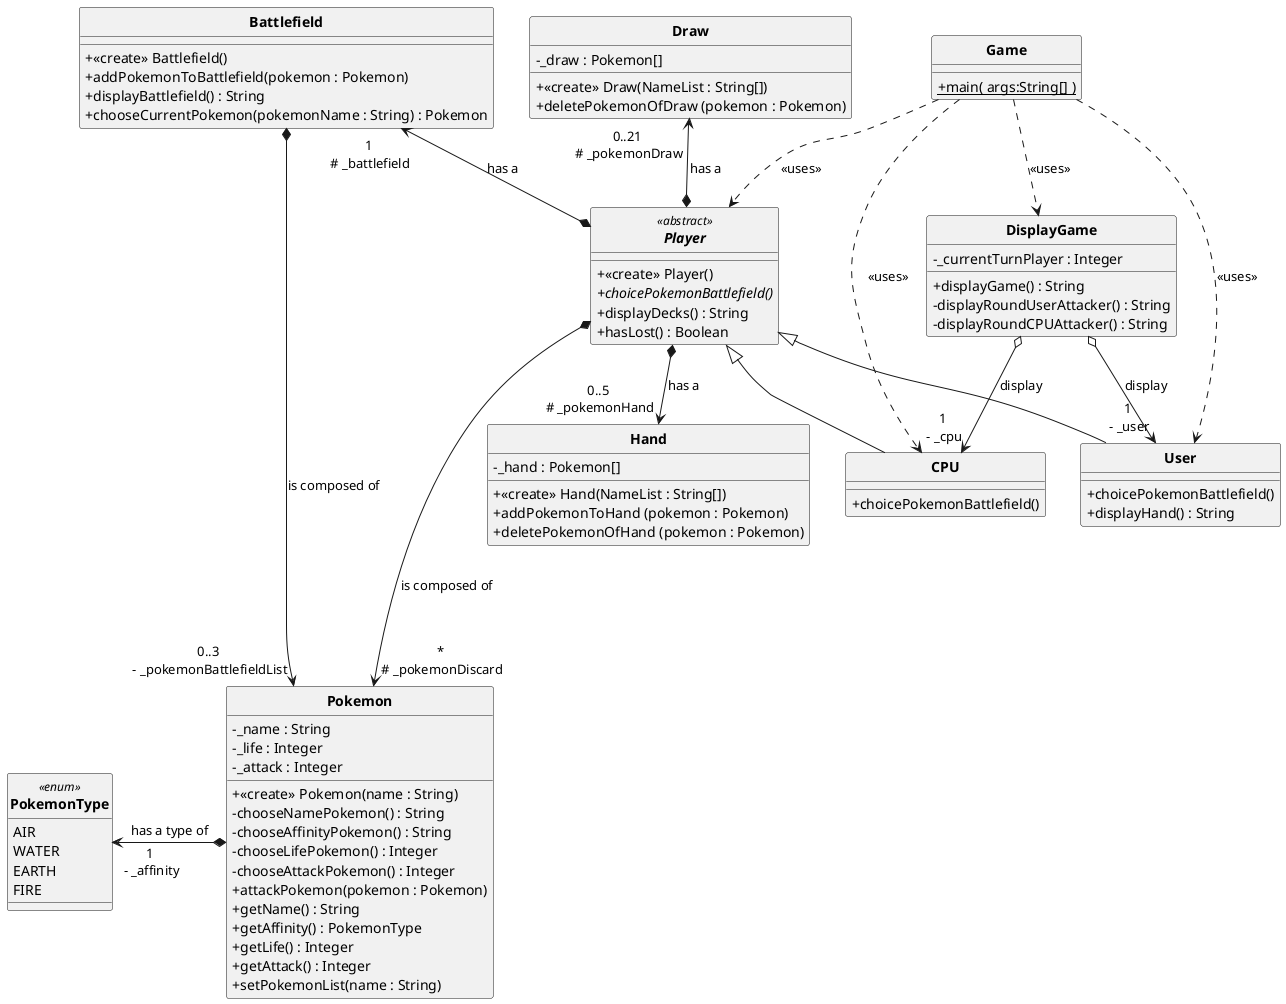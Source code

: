  @startuml
'https://plantuml.com/sequence-diagram


'configuration du style
skinparam style strictuml
skinparam classAttributeIconSize 0
skinparam classFontStyle Bold


class Game {
	+ {static} main( args:String[] )
}

class Pokemon {
    - _name : String
    - _life : Integer
    - _attack : Integer
    + <<create>> Pokemon(name : String)
    - chooseNamePokemon() : String
    - chooseAffinityPokemon() : String
    - chooseLifePokemon() : Integer
    - chooseAttackPokemon() : Integer
    + attackPokemon(pokemon : Pokemon)
    + getName() : String
    + getAffinity() : PokemonType
    + getLife() : Integer
    + getAttack() : Integer
    + setPokemonList(name : String)
}

enum PokemonType <<enum>>{
    AIR
    WATER
    EARTH
    FIRE
}
'On pourrait contenir cette énumération comme des "sous classes" de Pokemon'


abstract class Player <<abstract>> {
    + <<create>> Player()
    + {abstract} choicePokemonBattlefield()
    + displayDecks() : String
    + hasLost() : Boolean
}

class User extends Player {
    + choicePokemonBattlefield()
    + displayHand() : String
}

class CPU extends Player {
    + choicePokemonBattlefield()
}

class Battlefield {
    + <<create>> Battlefield()
    + addPokemonToBattlefield(pokemon : Pokemon)
    + displayBattlefield() : String
    + chooseCurrentPokemon(pokemonName : String) : Pokemon
}

class DisplayGame {
    - _currentTurnPlayer : Integer
    + displayGame() : String
    - displayRoundUserAttacker() : String
    - displayRoundCPUAttacker() : String
}

class Draw{
    - _draw : Pokemon[]
    +<<create>> Draw(NameList : String[])
    + deletePokemonOfDraw (pokemon : Pokemon)
}

class Hand{
    - _hand : Pokemon[]
    +<<create>> Hand(NameList : String[])
    + addPokemonToHand (pokemon : Pokemon)
    + deletePokemonOfHand (pokemon : Pokemon)
}

Player *-u-> "1\n # _battlefield" Battlefield : "has a"
Player *-u-> "0..21\n # _pokemonDraw" Draw : "has a"
Player *-d---> "*\n # _pokemonDiscard" Pokemon : "is composed of"
Player *--> "0..5\n # _pokemonHand" Hand : "has a"
Battlefield *--> "0..3\n - _pokemonBattlefieldList" Pokemon : "is composed of"
DisplayGame o--> "1\n - _user" User : "display"
DisplayGame o--> "1\n - _cpu" CPU : "display"
Pokemon *-l-> "1\n - _affinity" PokemonType : "has a type of"

Game .d.> Player : <<uses>>
Game .d.> DisplayGame : <<uses>>
Game .d.> CPU : <<uses>>
Game .d.> User : <<uses>>


@enduml